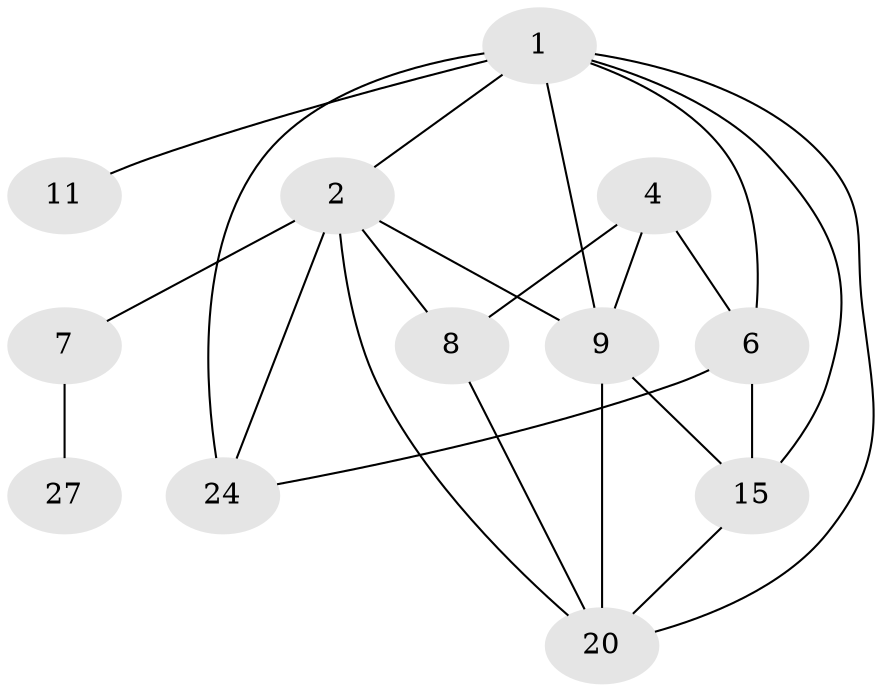 // original degree distribution, {2: 0.24390243902439024, 0: 0.14634146341463414, 1: 0.3008130081300813, 3: 0.17886178861788618, 5: 0.04065040650406504, 4: 0.08943089430894309}
// Generated by graph-tools (version 1.1) at 2025/47/03/04/25 22:47:57]
// undirected, 12 vertices, 22 edges
graph export_dot {
  node [color=gray90,style=filled];
  1;
  2;
  4;
  6;
  7;
  8;
  9;
  11;
  15;
  20;
  24;
  27;
  1 -- 2 [weight=1.0];
  1 -- 6 [weight=1.0];
  1 -- 9 [weight=3.0];
  1 -- 11 [weight=2.0];
  1 -- 15 [weight=2.0];
  1 -- 20 [weight=2.0];
  1 -- 24 [weight=1.0];
  2 -- 7 [weight=1.0];
  2 -- 8 [weight=1.0];
  2 -- 9 [weight=1.0];
  2 -- 20 [weight=3.0];
  2 -- 24 [weight=1.0];
  4 -- 6 [weight=1.0];
  4 -- 8 [weight=1.0];
  4 -- 9 [weight=2.0];
  6 -- 15 [weight=2.0];
  6 -- 24 [weight=1.0];
  7 -- 27 [weight=1.0];
  8 -- 20 [weight=1.0];
  9 -- 15 [weight=1.0];
  9 -- 20 [weight=2.0];
  15 -- 20 [weight=2.0];
}
